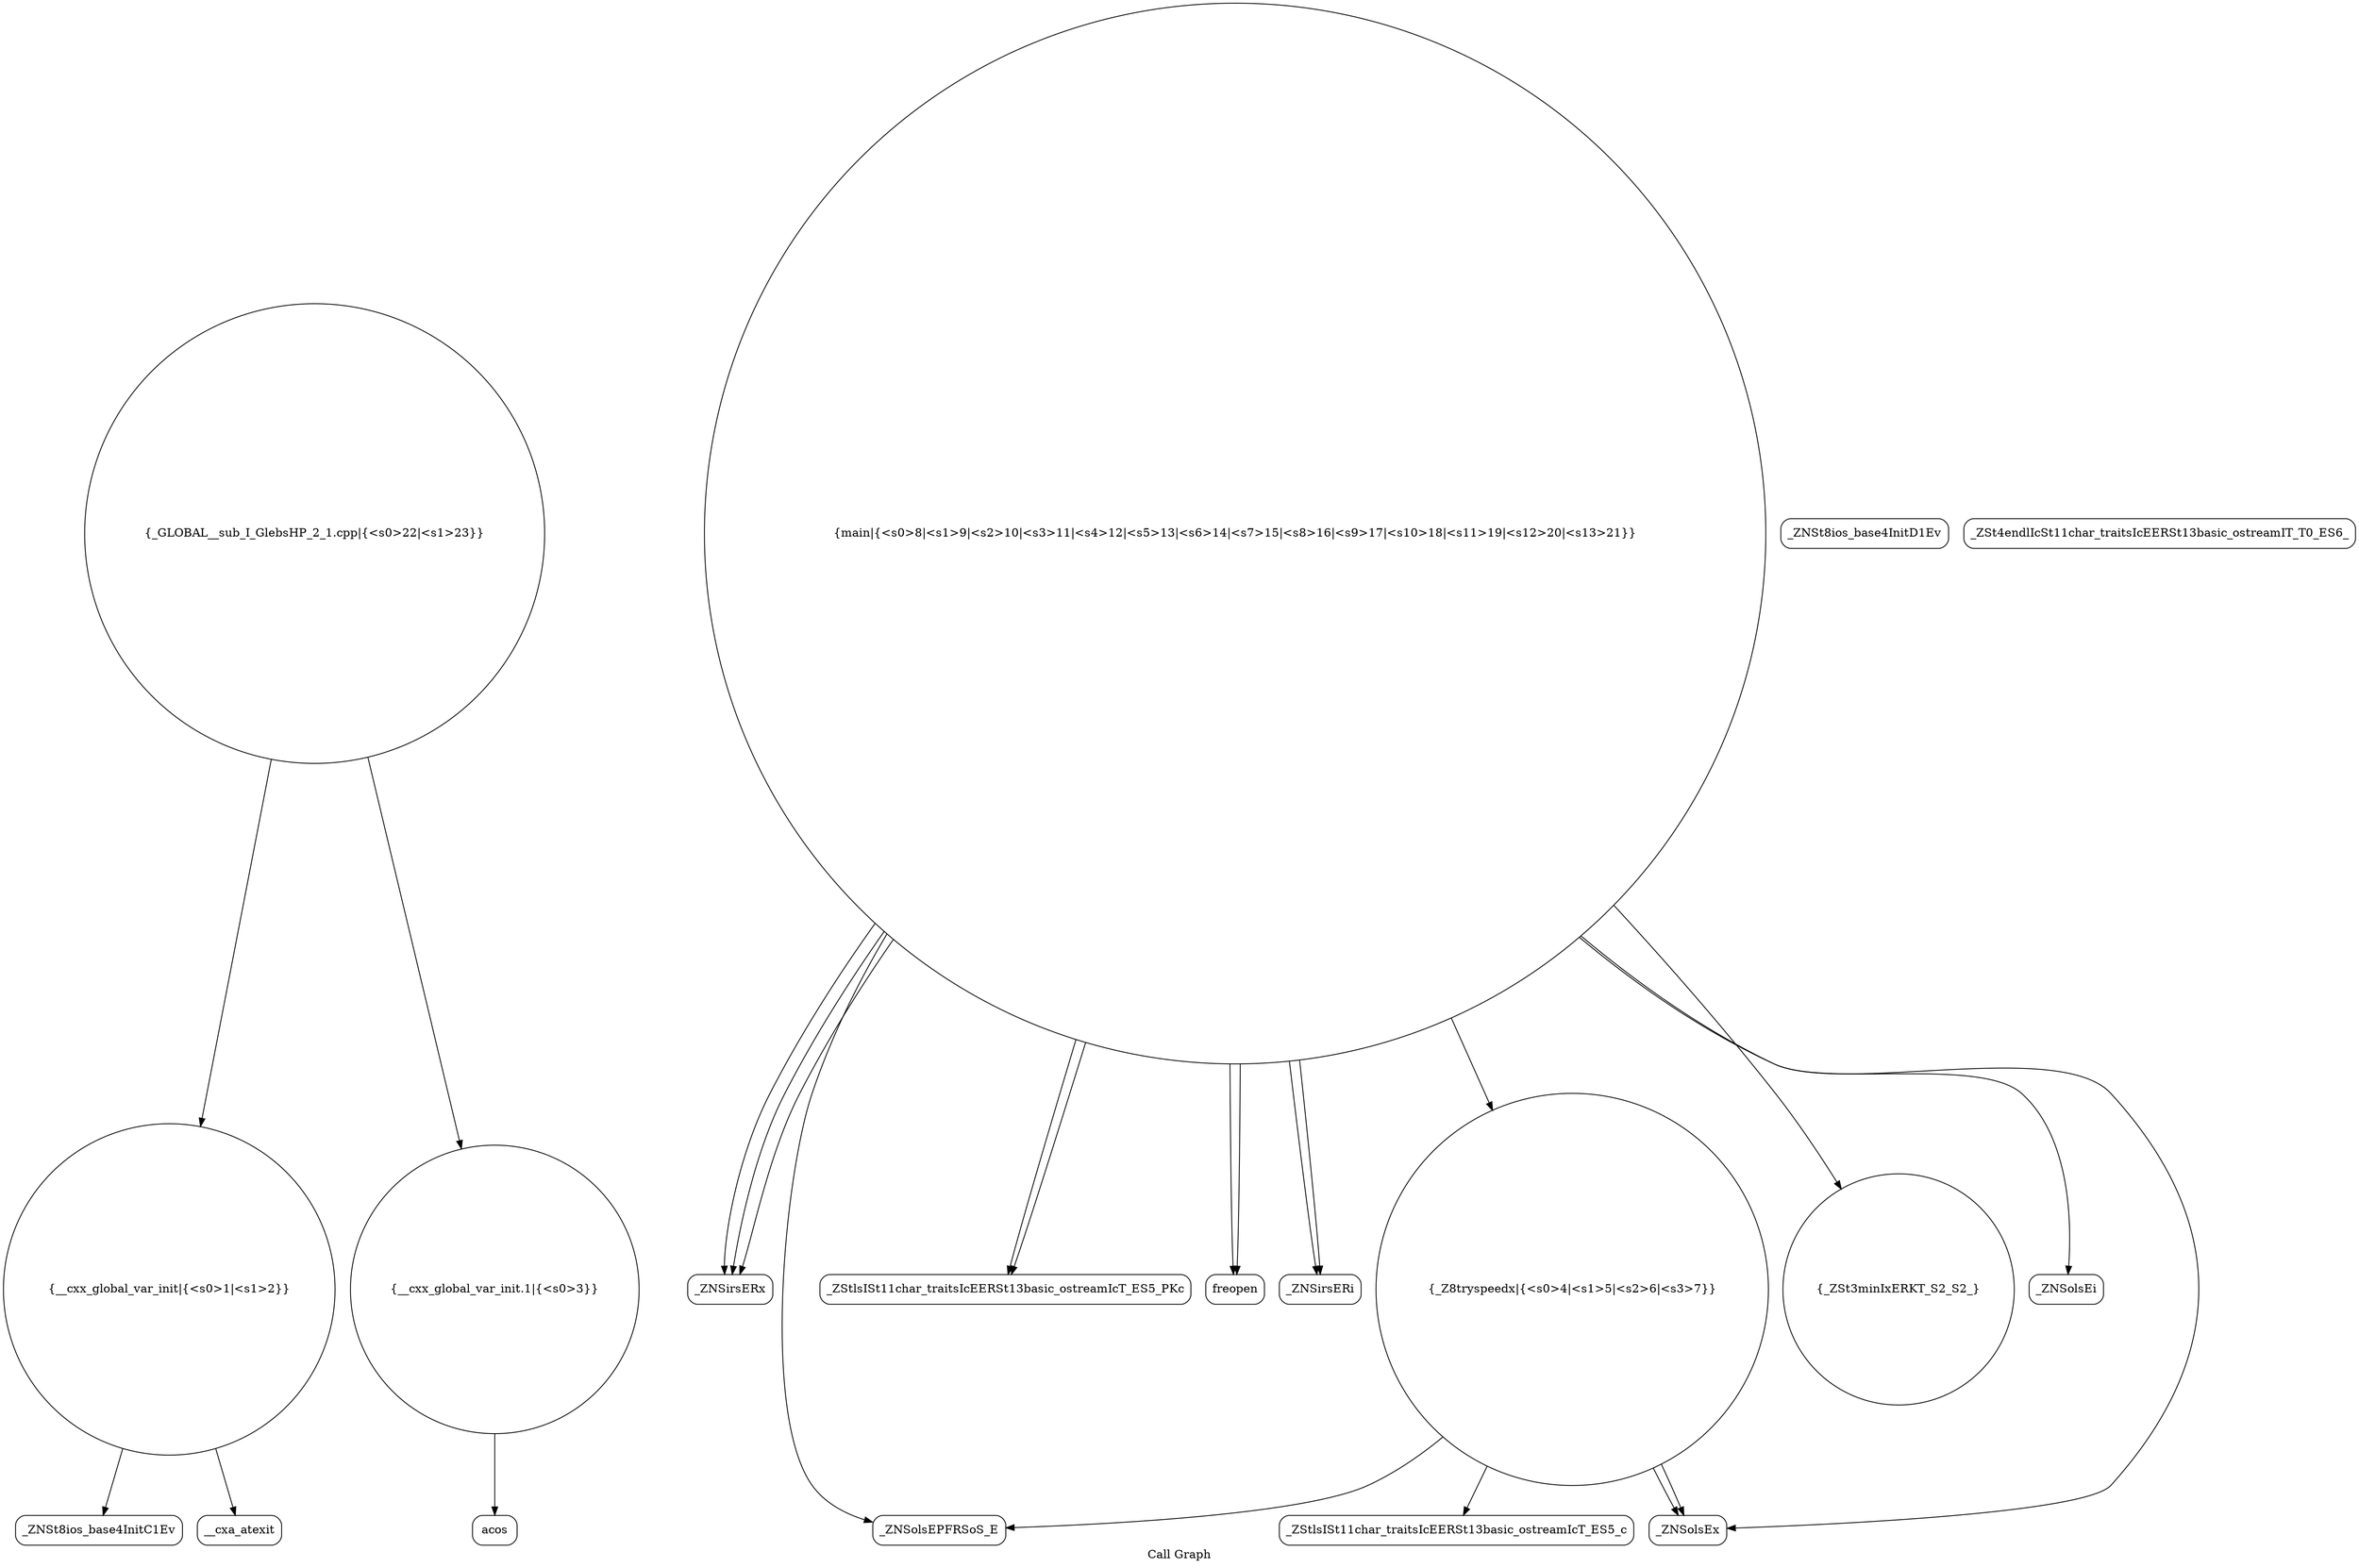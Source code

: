 digraph "Call Graph" {
	label="Call Graph";

	Node0x557eec175350 [shape=record,shape=circle,label="{__cxx_global_var_init|{<s0>1|<s1>2}}"];
	Node0x557eec175350:s0 -> Node0x557eec1757e0[color=black];
	Node0x557eec175350:s1 -> Node0x557eec1758e0[color=black];
	Node0x557eec175ae0 [shape=record,shape=Mrecord,label="{_ZStlsISt11char_traitsIcEERSt13basic_ostreamIcT_ES5_c}"];
	Node0x557eec175e60 [shape=record,shape=Mrecord,label="{_ZNSirsERx}"];
	Node0x557eec175860 [shape=record,shape=Mrecord,label="{_ZNSt8ios_base4InitD1Ev}"];
	Node0x557eec175be0 [shape=record,shape=Mrecord,label="{_ZNSolsEPFRSoS_E}"];
	Node0x557eec175f60 [shape=record,shape=Mrecord,label="{_ZStlsISt11char_traitsIcEERSt13basic_ostreamIcT_ES5_PKc}"];
	Node0x557eec175960 [shape=record,shape=circle,label="{__cxx_global_var_init.1|{<s0>3}}"];
	Node0x557eec175960:s0 -> Node0x557eec1759e0[color=black];
	Node0x557eec175ce0 [shape=record,shape=circle,label="{main|{<s0>8|<s1>9|<s2>10|<s3>11|<s4>12|<s5>13|<s6>14|<s7>15|<s8>16|<s9>17|<s10>18|<s11>19|<s12>20|<s13>21}}"];
	Node0x557eec175ce0:s0 -> Node0x557eec175d60[color=black];
	Node0x557eec175ce0:s1 -> Node0x557eec175d60[color=black];
	Node0x557eec175ce0:s2 -> Node0x557eec175de0[color=black];
	Node0x557eec175ce0:s3 -> Node0x557eec175de0[color=black];
	Node0x557eec175ce0:s4 -> Node0x557eec175e60[color=black];
	Node0x557eec175ce0:s5 -> Node0x557eec175e60[color=black];
	Node0x557eec175ce0:s6 -> Node0x557eec175e60[color=black];
	Node0x557eec175ce0:s7 -> Node0x557eec175a60[color=black];
	Node0x557eec175ce0:s8 -> Node0x557eec175ee0[color=black];
	Node0x557eec175ce0:s9 -> Node0x557eec175f60[color=black];
	Node0x557eec175ce0:s10 -> Node0x557eec175fe0[color=black];
	Node0x557eec175ce0:s11 -> Node0x557eec175f60[color=black];
	Node0x557eec175ce0:s12 -> Node0x557eec175b60[color=black];
	Node0x557eec175ce0:s13 -> Node0x557eec175be0[color=black];
	Node0x557eec176060 [shape=record,shape=circle,label="{_GLOBAL__sub_I_GlebsHP_2_1.cpp|{<s0>22|<s1>23}}"];
	Node0x557eec176060:s0 -> Node0x557eec175350[color=black];
	Node0x557eec176060:s1 -> Node0x557eec175960[color=black];
	Node0x557eec175a60 [shape=record,shape=circle,label="{_Z8tryspeedx|{<s0>4|<s1>5|<s2>6|<s3>7}}"];
	Node0x557eec175a60:s0 -> Node0x557eec175b60[color=black];
	Node0x557eec175a60:s1 -> Node0x557eec175ae0[color=black];
	Node0x557eec175a60:s2 -> Node0x557eec175b60[color=black];
	Node0x557eec175a60:s3 -> Node0x557eec175be0[color=black];
	Node0x557eec175de0 [shape=record,shape=Mrecord,label="{_ZNSirsERi}"];
	Node0x557eec1757e0 [shape=record,shape=Mrecord,label="{_ZNSt8ios_base4InitC1Ev}"];
	Node0x557eec175b60 [shape=record,shape=Mrecord,label="{_ZNSolsEx}"];
	Node0x557eec175ee0 [shape=record,shape=circle,label="{_ZSt3minIxERKT_S2_S2_}"];
	Node0x557eec1758e0 [shape=record,shape=Mrecord,label="{__cxa_atexit}"];
	Node0x557eec175c60 [shape=record,shape=Mrecord,label="{_ZSt4endlIcSt11char_traitsIcEERSt13basic_ostreamIT_T0_ES6_}"];
	Node0x557eec175fe0 [shape=record,shape=Mrecord,label="{_ZNSolsEi}"];
	Node0x557eec1759e0 [shape=record,shape=Mrecord,label="{acos}"];
	Node0x557eec175d60 [shape=record,shape=Mrecord,label="{freopen}"];
}
